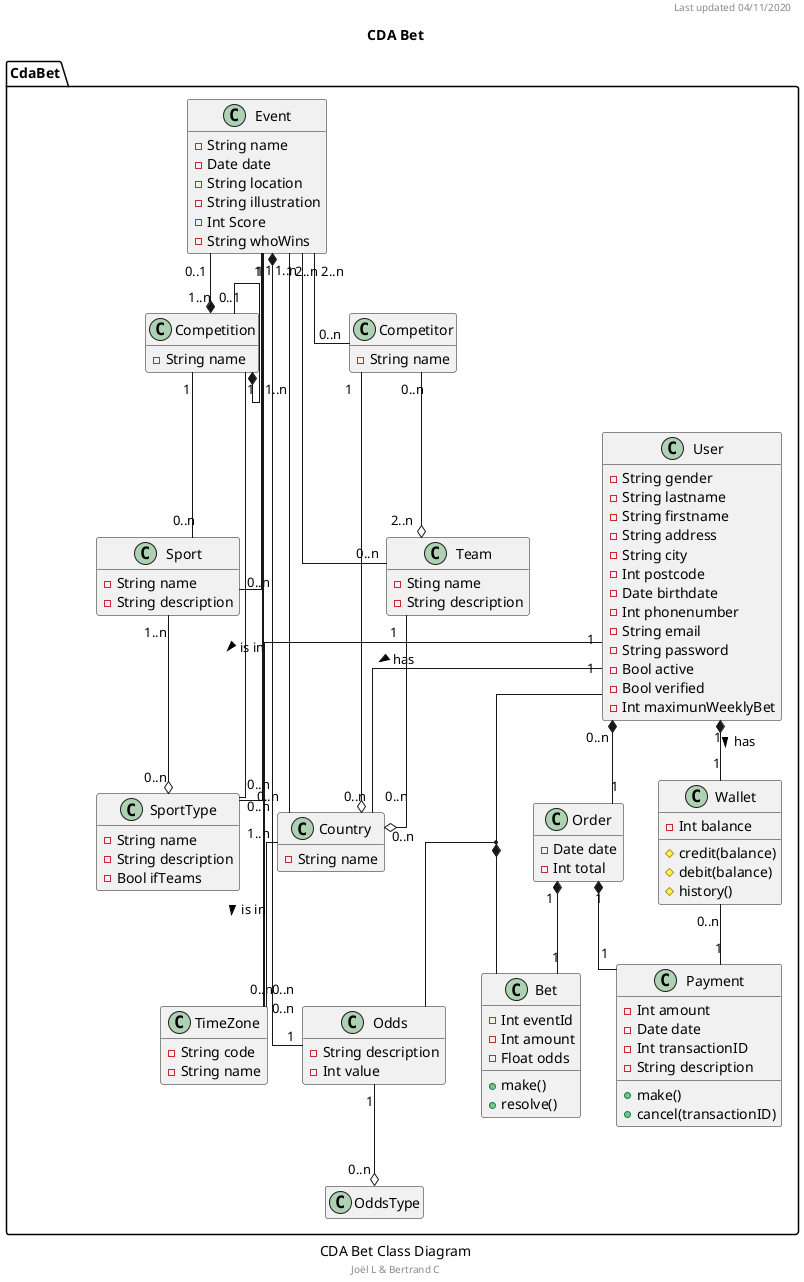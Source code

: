 @startuml "CDA Bet Class Diagram"
hide empty members
skinparam linetype ortho
caption CDA Bet Class Diagram
footer Joël L & Bertrand C
header Last updated 04/11/2020
title CDA Bet

namespace CdaBet {
    ' TODO: complete the attributes, add the types and methods
    ' TODO: Manage payment type
    ' Abstract class for people to extend?
    class User {
        -String gender
        -String lastname
        -String firstname
        -String address
        -String city
        -Int postcode
        -Date birthdate
        -Int phonenumber
        -String email
        -String password
        -Bool active
        -Bool verified
        -Int maximunWeeklyBet
    }

    class Country{
        -String name
    }

    class TimeZone{
        -String code
        -String name
    }

    ' add protected
    class Wallet {
        -Int balance
        #credit(balance)
        #debit(balance)
        #history()
    }

    class Payment {
        -Int amount
        -Date date
        -Int transactionID
        -String description
        +make()
        +cancel(transactionID)
    }

    class Sport {
        -String name
        -String description
    }

    ' Could be an enumeration?
    ' add Bool ifTeams
    class SportType {
        -String name
        -String description
        -Bool ifTeams
    }

    ' Abstract class for people to extend?
    class Competitor {
        -String name
    }

    class Team {
        -Sting name
        -String description
    }

    ' Need for a class/markup between Team/Competitor and Event?
    class Event {
        -String name
        -Date date
        -String location
        -String illustration
        -Int Score
        -String whoWins
    }

    class Competition {
        -String name
    }

    class Odds {
        -String description
        -Int value
    }

    class OddsType {
    }

    class Bet {
        -Int eventId
        -Int amount
        -Float odds
        +make()
        +resolve()
    }

    class Order {
        -Date date
        -Int total
    }

    User "1" *-- "1" Wallet : has >
    User "1" -- "0..n" Country : has >
    User "1" -- "0..n" TimeZone : is in >
    Country "1..n" -- "0..n" TimeZone : is in >
    Wallet "0..n" -- "1" Payment
    Sport "1..n" --o "0..n" SportType
    Competitor "0..n" --o "2..n" Team
    Competitor "1" --o "0..n" Country
    Team "1" --o "0..n" Country
    Odds "1" --o "0..n" OddsType
    (User, Odds) "1" *-- "1" Bet
    Event "0..1" --* "1..n" Competition
    Competition "0..1" --* "1..n" Competition
    Competition "1" -- "0..n" Sport
    Competition "1" -- "0..n" SportType
    Order "1" *-- "1" Payment
    Event "1..n" *-- "1" Odds
    Event "1" -- "0..n" Sport
    Event "1" -- "0..n" SportType
    Event "2..n" -- "0..n" Competitor
    Event "2..n" -- "0..n" Team
    Event "1" -- "0..n" Country
    Event "1" -- "0..n" TimeZone
    User "0..n" *-- "1" Order
    Order "1" *-- "1" Bet
    ' Ajouter lien pari-joueur
    ' Cacher le panier
    ' Gérer les remplaçants
}
@enduml

@startmindmap "CDA Bet Mind Map"
* CDA Bet
** Class
** Actions
*** Sign up
*** Sign in
*** Log out
*** Show user profile
*** Show bet history
*** Credit wallet
*** Debit wallet
*** Show transactions history
*** Show events by category
*** Show Bets
*** Make a bet
** Component
*** Symfony
*** PHPStan
@endmindmap